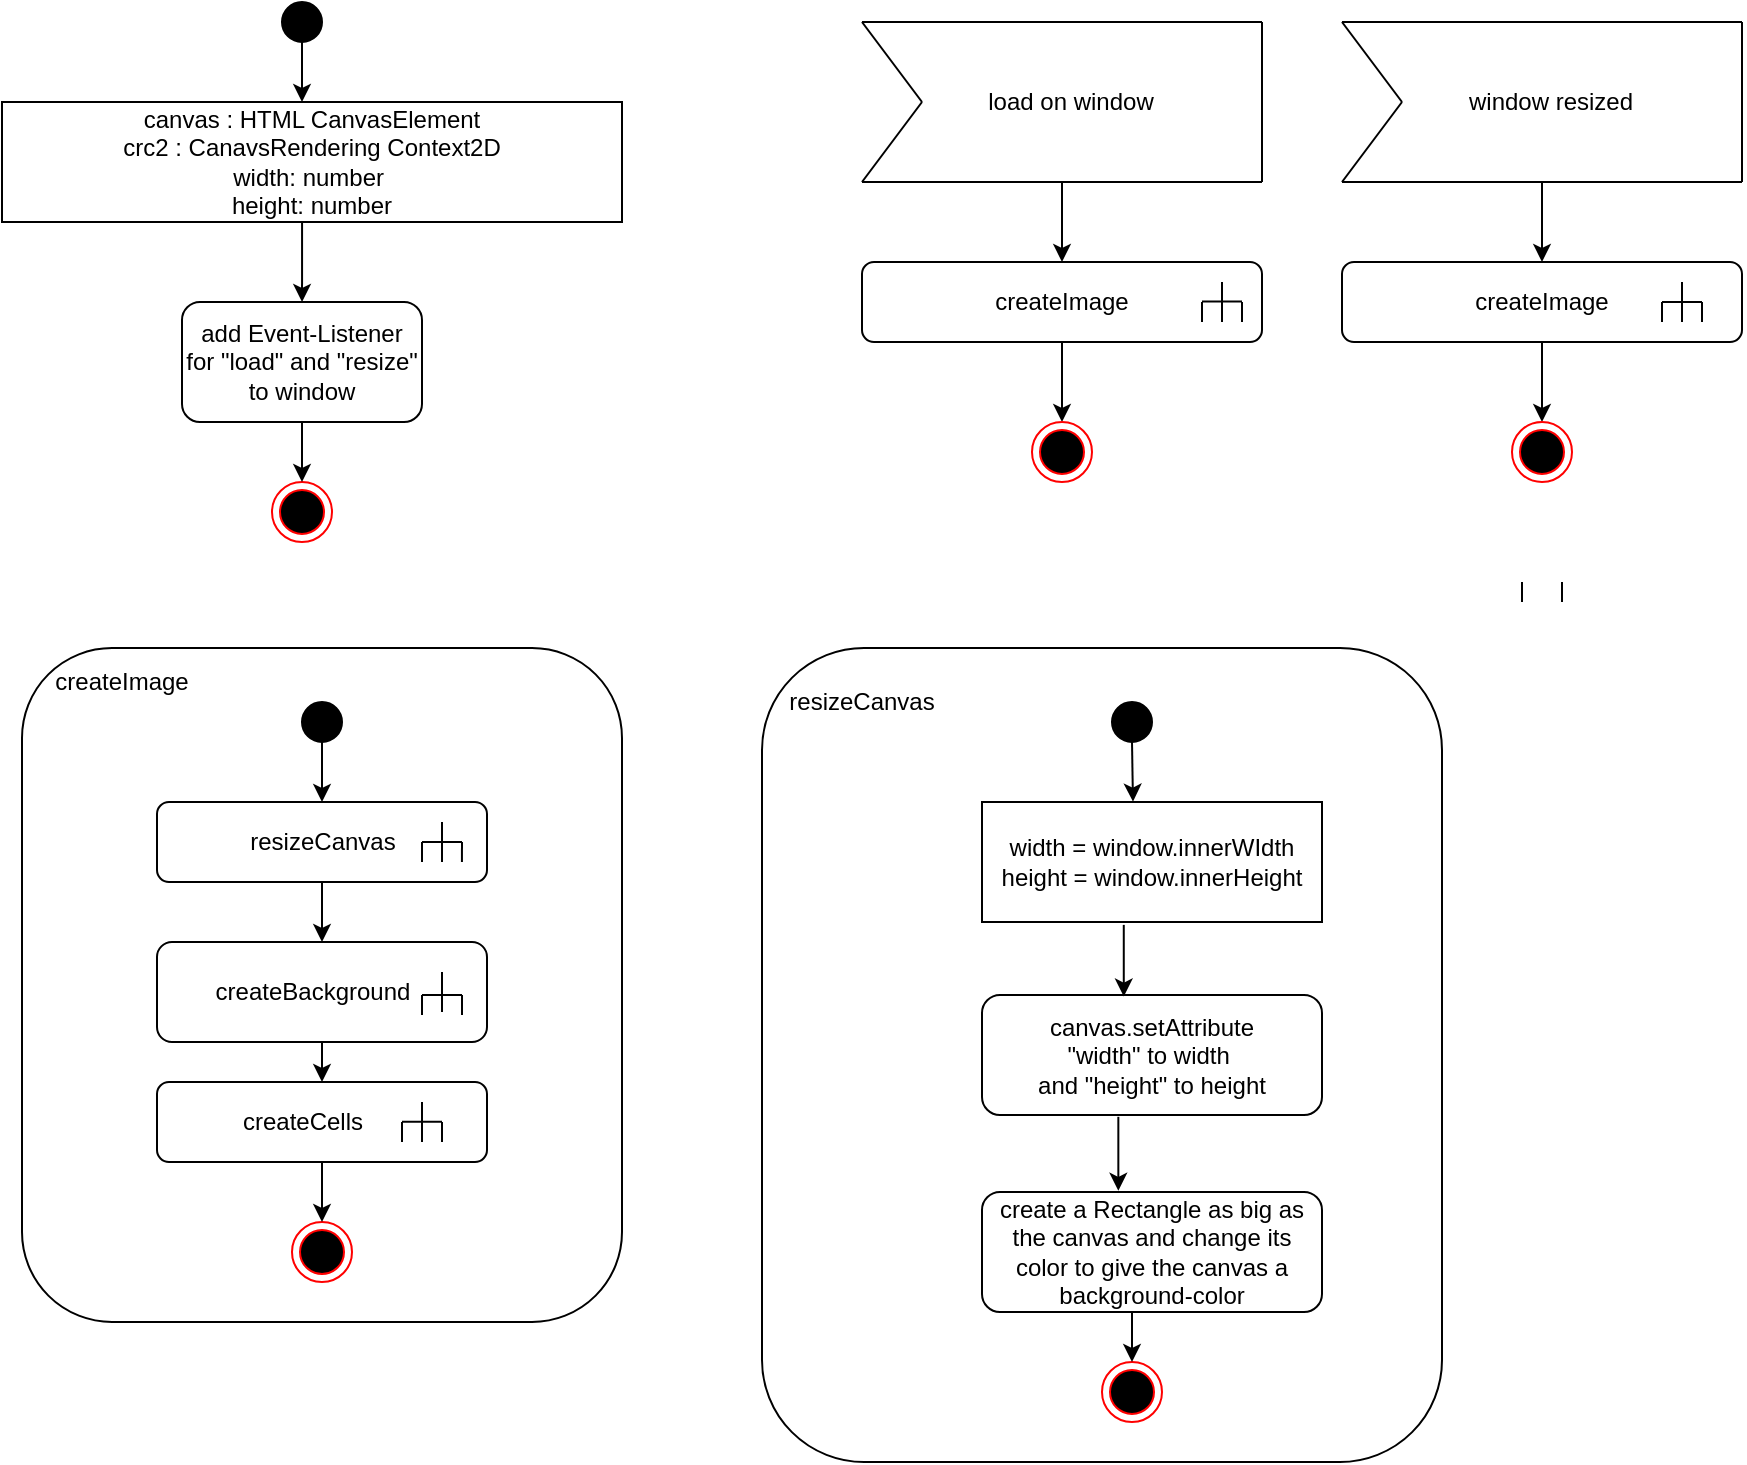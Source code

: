 <mxfile version="13.0.3" type="device"><diagram id="rjPEE44Ub7y_4bLT6wz5" name="Page-1"><mxGraphModel dx="881" dy="419" grid="1" gridSize="10" guides="1" tooltips="1" connect="1" arrows="1" fold="1" page="1" pageScale="1" pageWidth="1169" pageHeight="827" math="0" shadow="0"><root><mxCell id="0"/><mxCell id="1" parent="0"/><mxCell id="G8h139MpmbjWlif9G4Zx-1" value="" style="ellipse;whiteSpace=wrap;html=1;aspect=fixed;fillColor=#000000;" parent="1" vertex="1"><mxGeometry x="150" y="30" width="20" height="20" as="geometry"/></mxCell><mxCell id="G8h139MpmbjWlif9G4Zx-2" value="canvas : HTML CanvasElement&lt;br&gt;crc2 : CanavsRendering Context2D&lt;br&gt;width: number&amp;nbsp;&lt;br&gt;height: number" style="rounded=0;whiteSpace=wrap;html=1;" parent="1" vertex="1"><mxGeometry x="10" y="80" width="310" height="60" as="geometry"/></mxCell><mxCell id="G8h139MpmbjWlif9G4Zx-3" value="add Event-Listener for &quot;load&quot; and &quot;resize&quot; to window" style="rounded=1;whiteSpace=wrap;html=1;" parent="1" vertex="1"><mxGeometry x="100" y="180" width="120" height="60" as="geometry"/></mxCell><mxCell id="G8h139MpmbjWlif9G4Zx-4" value="" style="ellipse;html=1;shape=endState;fillColor=#000000;strokeColor=#ff0000;" parent="1" vertex="1"><mxGeometry x="145" y="270" width="30" height="30" as="geometry"/></mxCell><mxCell id="G8h139MpmbjWlif9G4Zx-5" value="" style="endArrow=classic;html=1;exitX=0.5;exitY=1;exitDx=0;exitDy=0;" parent="1" source="G8h139MpmbjWlif9G4Zx-1" edge="1"><mxGeometry width="50" height="50" relative="1" as="geometry"><mxPoint x="170" y="230" as="sourcePoint"/><mxPoint x="160" y="80" as="targetPoint"/></mxGeometry></mxCell><mxCell id="G8h139MpmbjWlif9G4Zx-6" value="" style="endArrow=classic;html=1;exitX=0.484;exitY=1.002;exitDx=0;exitDy=0;exitPerimeter=0;" parent="1" source="G8h139MpmbjWlif9G4Zx-2" target="G8h139MpmbjWlif9G4Zx-3" edge="1"><mxGeometry width="50" height="50" relative="1" as="geometry"><mxPoint x="161" y="140" as="sourcePoint"/><mxPoint x="220" y="180" as="targetPoint"/></mxGeometry></mxCell><mxCell id="G8h139MpmbjWlif9G4Zx-7" value="" style="endArrow=classic;html=1;exitX=0.5;exitY=1;exitDx=0;exitDy=0;entryX=0.5;entryY=0;entryDx=0;entryDy=0;" parent="1" source="G8h139MpmbjWlif9G4Zx-3" target="G8h139MpmbjWlif9G4Zx-4" edge="1"><mxGeometry width="50" height="50" relative="1" as="geometry"><mxPoint x="160" y="200" as="sourcePoint"/><mxPoint x="210" y="150" as="targetPoint"/></mxGeometry></mxCell><mxCell id="G8h139MpmbjWlif9G4Zx-9" value="" style="rounded=1;whiteSpace=wrap;html=1;fillColor=#FFFFFF;" parent="1" vertex="1"><mxGeometry x="20" y="353" width="300" height="337" as="geometry"/></mxCell><mxCell id="G8h139MpmbjWlif9G4Zx-10" value="createImage" style="text;html=1;strokeColor=none;fillColor=none;align=center;verticalAlign=middle;whiteSpace=wrap;rounded=0;" parent="1" vertex="1"><mxGeometry x="50" y="360" width="40" height="20" as="geometry"/></mxCell><mxCell id="G8h139MpmbjWlif9G4Zx-12" value="" style="ellipse;whiteSpace=wrap;html=1;aspect=fixed;fillColor=#000000;" parent="1" vertex="1"><mxGeometry x="160" y="380" width="20" height="20" as="geometry"/></mxCell><mxCell id="G8h139MpmbjWlif9G4Zx-15" value="resizeCanvas&lt;span style=&quot;font-family: monospace ; font-size: 0px&quot;&gt;%3CmxGraphModel%3E%3Croot%3E%3CmxCell%20id%3D%220%22%2F%3E%3CmxCell%20id%3D%221%22%20parent%3D%220%22%2F%3E%3CmxCell%20id%3D%222%22%20value%3D%22%22%20style%3D%22endArrow%3Dnone%3Bhtml%3D1%3B%22%20edge%3D%221%22%20parent%3D%221%22%3E%3CmxGeometry%20width%3D%2250%22%20height%3D%2250%22%20relative%3D%221%22%20as%3D%22geometry%22%3E%3CmxPoint%20x%3D%22720%22%20y%3D%22270%22%20as%3D%22sourcePoint%22%2F%3E%3CmxPoint%20x%3D%22740%22%20y%3D%22270%22%20as%3D%22targetPoint%22%2F%3E%3C%2FmxGeometry%3E%3C%2FmxCell%3E%3CmxCell%20id%3D%223%22%20value%3D%22%22%20style%3D%22endArrow%3Dnone%3Bhtml%3D1%3B%22%20edge%3D%221%22%20parent%3D%221%22%3E%3CmxGeometry%20width%3D%2250%22%20height%3D%2250%22%20relative%3D%221%22%20as%3D%22geometry%22%3E%3CmxPoint%20x%3D%22730%22%20y%3D%22280%22%20as%3D%22sourcePoint%22%2F%3E%3CmxPoint%20x%3D%22730%22%20y%3D%22260%22%20as%3D%22targetPoint%22%2F%3E%3C%2FmxGeometry%3E%3C%2FmxCell%3E%3CmxCell%20id%3D%224%22%20value%3D%22%22%20style%3D%22endArrow%3Dnone%3Bhtml%3D1%3B%22%20edge%3D%221%22%20parent%3D%221%22%3E%3CmxGeometry%20width%3D%2250%22%20height%3D%2250%22%20relative%3D%221%22%20as%3D%22geometry%22%3E%3CmxPoint%20x%3D%22720%22%20y%3D%22280%22%20as%3D%22sourcePoint%22%2F%3E%3CmxPoint%20x%3D%22720%22%20y%3D%22270%22%20as%3D%22targetPoint%22%2F%3E%3C%2FmxGeometry%3E%3C%2FmxCell%3E%3CmxCell%20id%3D%225%22%20value%3D%22%22%20style%3D%22endArrow%3Dnone%3Bhtml%3D1%3B%22%20edge%3D%221%22%20parent%3D%221%22%3E%3CmxGeometry%20width%3D%2250%22%20height%3D%2250%22%20relative%3D%221%22%20as%3D%22geometry%22%3E%3CmxPoint%20x%3D%22740%22%20y%3D%22280%22%20as%3D%22sourcePoint%22%2F%3E%3CmxPoint%20x%3D%22740%22%20y%3D%22270%22%20as%3D%22targetPoint%22%2F%3E%3C%2FmxGeometry%3E%3C%2FmxCell%3E%3C%2Froot%3E%3C%2FmxGraphModel%3E&lt;/span&gt;" style="rounded=1;whiteSpace=wrap;html=1;fillColor=#FFFFFF;" parent="1" vertex="1"><mxGeometry x="87.5" y="430" width="165" height="40" as="geometry"/></mxCell><mxCell id="G8h139MpmbjWlif9G4Zx-16" value="createBackground&amp;nbsp; &amp;nbsp;" style="rounded=1;whiteSpace=wrap;html=1;fillColor=#FFFFFF;" parent="1" vertex="1"><mxGeometry x="87.5" y="500" width="165" height="50" as="geometry"/></mxCell><mxCell id="G8h139MpmbjWlif9G4Zx-19" value="createCells&amp;nbsp; &amp;nbsp; &amp;nbsp;&amp;nbsp;" style="rounded=1;whiteSpace=wrap;html=1;fillColor=#FFFFFF;" parent="1" vertex="1"><mxGeometry x="87.5" y="570" width="165" height="40" as="geometry"/></mxCell><mxCell id="G8h139MpmbjWlif9G4Zx-21" value="" style="ellipse;html=1;shape=endState;fillColor=#000000;strokeColor=#ff0000;" parent="1" vertex="1"><mxGeometry x="155" y="640" width="30" height="30" as="geometry"/></mxCell><mxCell id="G8h139MpmbjWlif9G4Zx-23" value="" style="endArrow=classic;html=1;exitX=0.5;exitY=1;exitDx=0;exitDy=0;entryX=0.5;entryY=0;entryDx=0;entryDy=0;" parent="1" source="G8h139MpmbjWlif9G4Zx-15" target="G8h139MpmbjWlif9G4Zx-16" edge="1"><mxGeometry width="50" height="50" relative="1" as="geometry"><mxPoint x="120" y="570" as="sourcePoint"/><mxPoint x="170" y="520" as="targetPoint"/></mxGeometry></mxCell><mxCell id="G8h139MpmbjWlif9G4Zx-25" value="" style="endArrow=classic;html=1;exitX=0.5;exitY=1;exitDx=0;exitDy=0;" parent="1" source="G8h139MpmbjWlif9G4Zx-12" edge="1"><mxGeometry width="50" height="50" relative="1" as="geometry"><mxPoint x="120" y="570" as="sourcePoint"/><mxPoint x="170" y="430" as="targetPoint"/></mxGeometry></mxCell><mxCell id="G8h139MpmbjWlif9G4Zx-26" value="" style="endArrow=classic;html=1;exitX=0.5;exitY=1;exitDx=0;exitDy=0;entryX=0.5;entryY=0;entryDx=0;entryDy=0;" parent="1" source="G8h139MpmbjWlif9G4Zx-16" target="G8h139MpmbjWlif9G4Zx-19" edge="1"><mxGeometry width="50" height="50" relative="1" as="geometry"><mxPoint x="120" y="570" as="sourcePoint"/><mxPoint x="170" y="520" as="targetPoint"/></mxGeometry></mxCell><mxCell id="G8h139MpmbjWlif9G4Zx-27" value="" style="endArrow=classic;html=1;exitX=0.5;exitY=1;exitDx=0;exitDy=0;" parent="1" source="G8h139MpmbjWlif9G4Zx-19" edge="1"><mxGeometry width="50" height="50" relative="1" as="geometry"><mxPoint x="120" y="570" as="sourcePoint"/><mxPoint x="170" y="640" as="targetPoint"/></mxGeometry></mxCell><mxCell id="G8h139MpmbjWlif9G4Zx-31" value="" style="endArrow=none;html=1;" parent="1" edge="1"><mxGeometry width="50" height="50" relative="1" as="geometry"><mxPoint x="440" y="120" as="sourcePoint"/><mxPoint x="640" y="120" as="targetPoint"/></mxGeometry></mxCell><mxCell id="G8h139MpmbjWlif9G4Zx-32" value="" style="endArrow=none;html=1;" parent="1" edge="1"><mxGeometry width="50" height="50" relative="1" as="geometry"><mxPoint x="440" y="120" as="sourcePoint"/><mxPoint x="470" y="80" as="targetPoint"/></mxGeometry></mxCell><mxCell id="G8h139MpmbjWlif9G4Zx-33" value="" style="endArrow=none;html=1;" parent="1" edge="1"><mxGeometry width="50" height="50" relative="1" as="geometry"><mxPoint x="440" y="40" as="sourcePoint"/><mxPoint x="470" y="80" as="targetPoint"/></mxGeometry></mxCell><mxCell id="G8h139MpmbjWlif9G4Zx-34" value="" style="endArrow=none;html=1;" parent="1" edge="1"><mxGeometry width="50" height="50" relative="1" as="geometry"><mxPoint x="640" y="120" as="sourcePoint"/><mxPoint x="640" y="40" as="targetPoint"/></mxGeometry></mxCell><mxCell id="G8h139MpmbjWlif9G4Zx-35" value="" style="endArrow=none;html=1;" parent="1" edge="1"><mxGeometry width="50" height="50" relative="1" as="geometry"><mxPoint x="440" y="40" as="sourcePoint"/><mxPoint x="640" y="40" as="targetPoint"/></mxGeometry></mxCell><mxCell id="G8h139MpmbjWlif9G4Zx-36" value="load on window" style="text;html=1;align=center;verticalAlign=middle;resizable=0;points=[];autosize=1;" parent="1" vertex="1"><mxGeometry x="494" y="70" width="100" height="20" as="geometry"/></mxCell><mxCell id="G8h139MpmbjWlif9G4Zx-37" value="" style="endArrow=classic;html=1;entryX=0.5;entryY=0;entryDx=0;entryDy=0;" parent="1" target="G8h139MpmbjWlif9G4Zx-38" edge="1"><mxGeometry width="50" height="50" relative="1" as="geometry"><mxPoint x="540" y="120" as="sourcePoint"/><mxPoint x="550" y="160" as="targetPoint"/></mxGeometry></mxCell><mxCell id="G8h139MpmbjWlif9G4Zx-38" value="createImage" style="rounded=1;whiteSpace=wrap;html=1;fillColor=#FFFFFF;" parent="1" vertex="1"><mxGeometry x="440" y="160" width="200" height="40" as="geometry"/></mxCell><mxCell id="G8h139MpmbjWlif9G4Zx-39" value="" style="endArrow=classic;html=1;exitX=0.5;exitY=1;exitDx=0;exitDy=0;entryX=0.5;entryY=0;entryDx=0;entryDy=0;" parent="1" source="G8h139MpmbjWlif9G4Zx-38" target="G8h139MpmbjWlif9G4Zx-40" edge="1"><mxGeometry width="50" height="50" relative="1" as="geometry"><mxPoint x="520" y="220" as="sourcePoint"/><mxPoint x="549" y="240" as="targetPoint"/></mxGeometry></mxCell><mxCell id="G8h139MpmbjWlif9G4Zx-40" value="" style="ellipse;html=1;shape=endState;fillColor=#000000;strokeColor=#ff0000;" parent="1" vertex="1"><mxGeometry x="525" y="240" width="30" height="30" as="geometry"/></mxCell><mxCell id="G8h139MpmbjWlif9G4Zx-41" value="" style="endArrow=none;html=1;" parent="1" edge="1"><mxGeometry width="50" height="50" relative="1" as="geometry"><mxPoint x="680" y="120" as="sourcePoint"/><mxPoint x="880" y="120" as="targetPoint"/></mxGeometry></mxCell><mxCell id="G8h139MpmbjWlif9G4Zx-42" value="" style="endArrow=none;html=1;" parent="1" edge="1"><mxGeometry width="50" height="50" relative="1" as="geometry"><mxPoint x="680" y="120" as="sourcePoint"/><mxPoint x="710" y="80" as="targetPoint"/></mxGeometry></mxCell><mxCell id="G8h139MpmbjWlif9G4Zx-43" value="" style="endArrow=none;html=1;" parent="1" edge="1"><mxGeometry width="50" height="50" relative="1" as="geometry"><mxPoint x="680" y="40" as="sourcePoint"/><mxPoint x="710" y="80" as="targetPoint"/></mxGeometry></mxCell><mxCell id="G8h139MpmbjWlif9G4Zx-44" value="" style="endArrow=none;html=1;" parent="1" edge="1"><mxGeometry width="50" height="50" relative="1" as="geometry"><mxPoint x="880" y="120" as="sourcePoint"/><mxPoint x="880" y="40" as="targetPoint"/></mxGeometry></mxCell><mxCell id="G8h139MpmbjWlif9G4Zx-45" value="" style="endArrow=none;html=1;" parent="1" edge="1"><mxGeometry width="50" height="50" relative="1" as="geometry"><mxPoint x="680" y="40" as="sourcePoint"/><mxPoint x="880" y="40" as="targetPoint"/></mxGeometry></mxCell><mxCell id="G8h139MpmbjWlif9G4Zx-46" value="window resized" style="text;html=1;align=center;verticalAlign=middle;resizable=0;points=[];autosize=1;" parent="1" vertex="1"><mxGeometry x="734" y="70" width="100" height="20" as="geometry"/></mxCell><mxCell id="G8h139MpmbjWlif9G4Zx-47" value="" style="endArrow=classic;html=1;entryX=0.5;entryY=0;entryDx=0;entryDy=0;" parent="1" target="G8h139MpmbjWlif9G4Zx-48" edge="1"><mxGeometry width="50" height="50" relative="1" as="geometry"><mxPoint x="780" y="120" as="sourcePoint"/><mxPoint x="790" y="160" as="targetPoint"/></mxGeometry></mxCell><mxCell id="G8h139MpmbjWlif9G4Zx-48" value="createImage" style="rounded=1;whiteSpace=wrap;html=1;fillColor=#FFFFFF;" parent="1" vertex="1"><mxGeometry x="680" y="160" width="200" height="40" as="geometry"/></mxCell><mxCell id="G8h139MpmbjWlif9G4Zx-49" value="" style="endArrow=classic;html=1;exitX=0.5;exitY=1;exitDx=0;exitDy=0;entryX=0.5;entryY=0;entryDx=0;entryDy=0;" parent="1" source="G8h139MpmbjWlif9G4Zx-48" target="G8h139MpmbjWlif9G4Zx-50" edge="1"><mxGeometry width="50" height="50" relative="1" as="geometry"><mxPoint x="760" y="220" as="sourcePoint"/><mxPoint x="789" y="240" as="targetPoint"/></mxGeometry></mxCell><mxCell id="G8h139MpmbjWlif9G4Zx-50" value="" style="ellipse;html=1;shape=endState;fillColor=#000000;strokeColor=#ff0000;" parent="1" vertex="1"><mxGeometry x="765" y="240" width="30" height="30" as="geometry"/></mxCell><mxCell id="G8h139MpmbjWlif9G4Zx-51" value="" style="rounded=1;whiteSpace=wrap;html=1;fillColor=#FFFFFF;" parent="1" vertex="1"><mxGeometry x="390" y="353" width="340" height="407" as="geometry"/></mxCell><mxCell id="G8h139MpmbjWlif9G4Zx-52" value="canvas.setAttribute&lt;br&gt;&quot;width&quot; to width&amp;nbsp;&lt;br&gt;and &quot;height&quot; to height" style="rounded=1;whiteSpace=wrap;html=1;fillColor=#FFFFFF;" parent="1" vertex="1"><mxGeometry x="500" y="526.5" width="170" height="60" as="geometry"/></mxCell><mxCell id="G8h139MpmbjWlif9G4Zx-53" value="create a Rectangle as big as the canvas and change its color to give the canvas a background-color" style="rounded=1;whiteSpace=wrap;html=1;fillColor=#FFFFFF;" parent="1" vertex="1"><mxGeometry x="500" y="625" width="170" height="60" as="geometry"/></mxCell><mxCell id="G8h139MpmbjWlif9G4Zx-54" value="width = window.innerWIdth&lt;br&gt;height = window.innerHeight" style="rounded=0;whiteSpace=wrap;html=1;fillColor=#FFFFFF;" parent="1" vertex="1"><mxGeometry x="500" y="430" width="170" height="60" as="geometry"/></mxCell><mxCell id="G8h139MpmbjWlif9G4Zx-56" value="" style="ellipse;whiteSpace=wrap;html=1;aspect=fixed;fillColor=#000000;" parent="1" vertex="1"><mxGeometry x="565" y="380" width="20" height="20" as="geometry"/></mxCell><mxCell id="G8h139MpmbjWlif9G4Zx-57" value="" style="ellipse;html=1;shape=endState;fillColor=#000000;strokeColor=#ff0000;" parent="1" vertex="1"><mxGeometry x="560" y="710" width="30" height="30" as="geometry"/></mxCell><mxCell id="G8h139MpmbjWlif9G4Zx-58" value="resizeCanvas" style="text;html=1;strokeColor=none;fillColor=none;align=center;verticalAlign=middle;whiteSpace=wrap;rounded=0;" parent="1" vertex="1"><mxGeometry x="420" y="370" width="40" height="20" as="geometry"/></mxCell><mxCell id="G8h139MpmbjWlif9G4Zx-59" value="" style="endArrow=classic;html=1;exitX=0.5;exitY=1;exitDx=0;exitDy=0;entryX=0.444;entryY=-0.003;entryDx=0;entryDy=0;entryPerimeter=0;" parent="1" source="G8h139MpmbjWlif9G4Zx-56" target="G8h139MpmbjWlif9G4Zx-54" edge="1"><mxGeometry width="50" height="50" relative="1" as="geometry"><mxPoint x="560" y="450" as="sourcePoint"/><mxPoint x="610" y="400" as="targetPoint"/></mxGeometry></mxCell><mxCell id="G8h139MpmbjWlif9G4Zx-60" value="" style="endArrow=classic;html=1;exitX=0.417;exitY=1.024;exitDx=0;exitDy=0;exitPerimeter=0;entryX=0.417;entryY=0.013;entryDx=0;entryDy=0;entryPerimeter=0;" parent="1" source="G8h139MpmbjWlif9G4Zx-54" target="G8h139MpmbjWlif9G4Zx-52" edge="1"><mxGeometry width="50" height="50" relative="1" as="geometry"><mxPoint x="550" y="480" as="sourcePoint"/><mxPoint x="600" y="430" as="targetPoint"/></mxGeometry></mxCell><mxCell id="G8h139MpmbjWlif9G4Zx-61" value="" style="endArrow=classic;html=1;exitX=0.401;exitY=1.015;exitDx=0;exitDy=0;exitPerimeter=0;entryX=0.401;entryY=-0.01;entryDx=0;entryDy=0;entryPerimeter=0;" parent="1" source="G8h139MpmbjWlif9G4Zx-52" target="G8h139MpmbjWlif9G4Zx-53" edge="1"><mxGeometry width="50" height="50" relative="1" as="geometry"><mxPoint x="550" y="480" as="sourcePoint"/><mxPoint x="600" y="430" as="targetPoint"/></mxGeometry></mxCell><mxCell id="G8h139MpmbjWlif9G4Zx-62" value="" style="endArrow=classic;html=1;entryX=0.5;entryY=0;entryDx=0;entryDy=0;" parent="1" target="G8h139MpmbjWlif9G4Zx-57" edge="1"><mxGeometry width="50" height="50" relative="1" as="geometry"><mxPoint x="575" y="685" as="sourcePoint"/><mxPoint x="600" y="570" as="targetPoint"/></mxGeometry></mxCell><mxCell id="G8h139MpmbjWlif9G4Zx-63" value="" style="endArrow=none;html=1;" parent="1" edge="1"><mxGeometry width="50" height="50" relative="1" as="geometry"><mxPoint x="840" y="180" as="sourcePoint"/><mxPoint x="860" y="180" as="targetPoint"/><Array as="points"><mxPoint x="850" y="180"/></Array></mxGeometry></mxCell><mxCell id="G8h139MpmbjWlif9G4Zx-64" value="" style="endArrow=none;html=1;" parent="1" edge="1"><mxGeometry width="50" height="50" relative="1" as="geometry"><mxPoint x="850" y="190" as="sourcePoint"/><mxPoint x="850" y="170" as="targetPoint"/></mxGeometry></mxCell><mxCell id="G8h139MpmbjWlif9G4Zx-65" value="" style="endArrow=none;html=1;" parent="1" edge="1"><mxGeometry width="50" height="50" relative="1" as="geometry"><mxPoint x="840" y="190" as="sourcePoint"/><mxPoint x="840" y="180" as="targetPoint"/></mxGeometry></mxCell><mxCell id="G8h139MpmbjWlif9G4Zx-66" value="" style="endArrow=none;html=1;" parent="1" edge="1"><mxGeometry width="50" height="50" relative="1" as="geometry"><mxPoint x="860" y="190" as="sourcePoint"/><mxPoint x="860" y="180" as="targetPoint"/><Array as="points"/></mxGeometry></mxCell><mxCell id="G8h139MpmbjWlif9G4Zx-67" value="" style="endArrow=none;html=1;" parent="1" edge="1"><mxGeometry width="50" height="50" relative="1" as="geometry"><mxPoint x="610" y="179.8" as="sourcePoint"/><mxPoint x="630" y="179.8" as="targetPoint"/></mxGeometry></mxCell><mxCell id="G8h139MpmbjWlif9G4Zx-68" value="" style="endArrow=none;html=1;" parent="1" edge="1"><mxGeometry width="50" height="50" relative="1" as="geometry"><mxPoint x="620" y="190" as="sourcePoint"/><mxPoint x="620" y="170" as="targetPoint"/></mxGeometry></mxCell><mxCell id="G8h139MpmbjWlif9G4Zx-69" value="" style="endArrow=none;html=1;" parent="1" edge="1"><mxGeometry width="50" height="50" relative="1" as="geometry"><mxPoint x="610" y="190" as="sourcePoint"/><mxPoint x="610" y="180" as="targetPoint"/></mxGeometry></mxCell><mxCell id="G8h139MpmbjWlif9G4Zx-70" value="" style="endArrow=none;html=1;" parent="1" edge="1"><mxGeometry width="50" height="50" relative="1" as="geometry"><mxPoint x="630" y="190" as="sourcePoint"/><mxPoint x="630" y="180" as="targetPoint"/></mxGeometry></mxCell><mxCell id="G8h139MpmbjWlif9G4Zx-84" value="" style="endArrow=none;html=1;" parent="1" edge="1"><mxGeometry width="50" height="50" relative="1" as="geometry"><mxPoint x="220" y="449.94" as="sourcePoint"/><mxPoint x="240" y="449.94" as="targetPoint"/></mxGeometry></mxCell><mxCell id="G8h139MpmbjWlif9G4Zx-85" value="" style="endArrow=none;html=1;" parent="1" edge="1"><mxGeometry width="50" height="50" relative="1" as="geometry"><mxPoint x="230" y="460" as="sourcePoint"/><mxPoint x="230" y="440" as="targetPoint"/></mxGeometry></mxCell><mxCell id="G8h139MpmbjWlif9G4Zx-86" value="" style="endArrow=none;html=1;" parent="1" edge="1"><mxGeometry width="50" height="50" relative="1" as="geometry"><mxPoint x="770" y="330" as="sourcePoint"/><mxPoint x="770" y="320" as="targetPoint"/></mxGeometry></mxCell><mxCell id="G8h139MpmbjWlif9G4Zx-87" value="" style="endArrow=none;html=1;" parent="1" edge="1"><mxGeometry width="50" height="50" relative="1" as="geometry"><mxPoint x="790" y="330" as="sourcePoint"/><mxPoint x="790" y="320" as="targetPoint"/></mxGeometry></mxCell><mxCell id="FHT9hrd2yh3qfnNoTAa5-1" value="" style="endArrow=none;html=1;exitX=0.924;exitY=0.75;exitDx=0;exitDy=0;exitPerimeter=0;" edge="1" parent="1" source="G8h139MpmbjWlif9G4Zx-15"><mxGeometry width="50" height="50" relative="1" as="geometry"><mxPoint x="180" y="480" as="sourcePoint"/><mxPoint x="240" y="450" as="targetPoint"/></mxGeometry></mxCell><mxCell id="FHT9hrd2yh3qfnNoTAa5-2" value="" style="endArrow=none;html=1;exitX=0.803;exitY=0.75;exitDx=0;exitDy=0;exitPerimeter=0;" edge="1" parent="1" source="G8h139MpmbjWlif9G4Zx-15"><mxGeometry width="50" height="50" relative="1" as="geometry"><mxPoint x="180" y="480" as="sourcePoint"/><mxPoint x="220" y="450" as="targetPoint"/></mxGeometry></mxCell><mxCell id="FHT9hrd2yh3qfnNoTAa5-8" value="" style="endArrow=none;html=1;" edge="1" parent="1"><mxGeometry width="50" height="50" relative="1" as="geometry"><mxPoint x="230" y="535" as="sourcePoint"/><mxPoint x="230" y="515" as="targetPoint"/></mxGeometry></mxCell><mxCell id="FHT9hrd2yh3qfnNoTAa5-9" value="" style="endArrow=none;html=1;" edge="1" parent="1"><mxGeometry width="50" height="50" relative="1" as="geometry"><mxPoint x="220" y="526.5" as="sourcePoint"/><mxPoint x="240" y="526.5" as="targetPoint"/></mxGeometry></mxCell><mxCell id="FHT9hrd2yh3qfnNoTAa5-12" value="" style="endArrow=none;html=1;" edge="1" parent="1"><mxGeometry width="50" height="50" relative="1" as="geometry"><mxPoint x="240" y="536.5" as="sourcePoint"/><mxPoint x="240" y="526.5" as="targetPoint"/></mxGeometry></mxCell><mxCell id="FHT9hrd2yh3qfnNoTAa5-13" value="" style="endArrow=none;html=1;" edge="1" parent="1"><mxGeometry width="50" height="50" relative="1" as="geometry"><mxPoint x="220" y="536.5" as="sourcePoint"/><mxPoint x="220" y="526.5" as="targetPoint"/></mxGeometry></mxCell><mxCell id="FHT9hrd2yh3qfnNoTAa5-14" value="" style="endArrow=none;html=1;" edge="1" parent="1"><mxGeometry width="50" height="50" relative="1" as="geometry"><mxPoint x="220" y="600" as="sourcePoint"/><mxPoint x="220" y="580" as="targetPoint"/></mxGeometry></mxCell><mxCell id="FHT9hrd2yh3qfnNoTAa5-15" value="" style="endArrow=none;html=1;" edge="1" parent="1"><mxGeometry width="50" height="50" relative="1" as="geometry"><mxPoint x="210" y="589.92" as="sourcePoint"/><mxPoint x="230" y="589.92" as="targetPoint"/></mxGeometry></mxCell><mxCell id="FHT9hrd2yh3qfnNoTAa5-16" value="" style="endArrow=none;html=1;" edge="1" parent="1"><mxGeometry width="50" height="50" relative="1" as="geometry"><mxPoint x="210" y="600" as="sourcePoint"/><mxPoint x="210" y="590" as="targetPoint"/></mxGeometry></mxCell><mxCell id="FHT9hrd2yh3qfnNoTAa5-17" value="" style="endArrow=none;html=1;" edge="1" parent="1"><mxGeometry width="50" height="50" relative="1" as="geometry"><mxPoint x="230" y="600" as="sourcePoint"/><mxPoint x="230" y="590" as="targetPoint"/></mxGeometry></mxCell></root></mxGraphModel></diagram></mxfile>